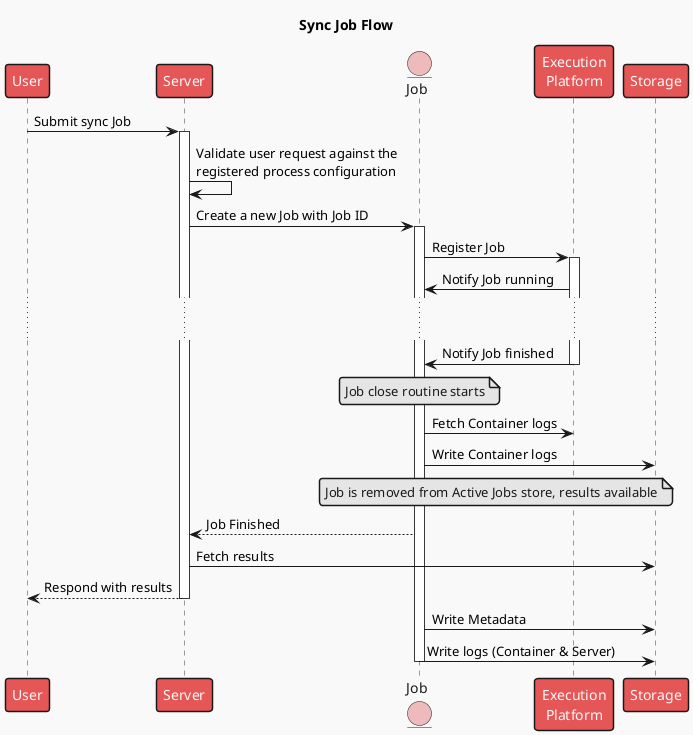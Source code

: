 @startuml sync-job
!theme mars

title Sync Job Flow

participant User
participant Server
entity Job
participant "Execution\nPlatform"
participant Storage

User -> Server: Submit sync Job
activate Server

Server -> Server: Validate user request against the\nregistered process configuration

Server -> Job: Create a new Job with Job ID
activate Job
Job -> "Execution\nPlatform": Register Job
activate "Execution\nPlatform"



"Execution\nPlatform" -> Job: Notify Job running
... ...
"Execution\nPlatform" -> Job: Notify Job finished
deactivate "Execution\nPlatform"
note over Job: Job close routine starts

Job -> "Execution\nPlatform": Fetch Container logs
Job -> Storage: Write Container logs
note over Job, "Execution\nPlatform": Job is removed from Active Jobs store, results available
Job --> Server: Job Finished

Server -> Storage: Fetch results
Server --> User: Respond with results
deactivate Server

Job -> Storage: Write Metadata
Job -> Storage: Write logs (Container & Server)
deactivate Job

@enduml
